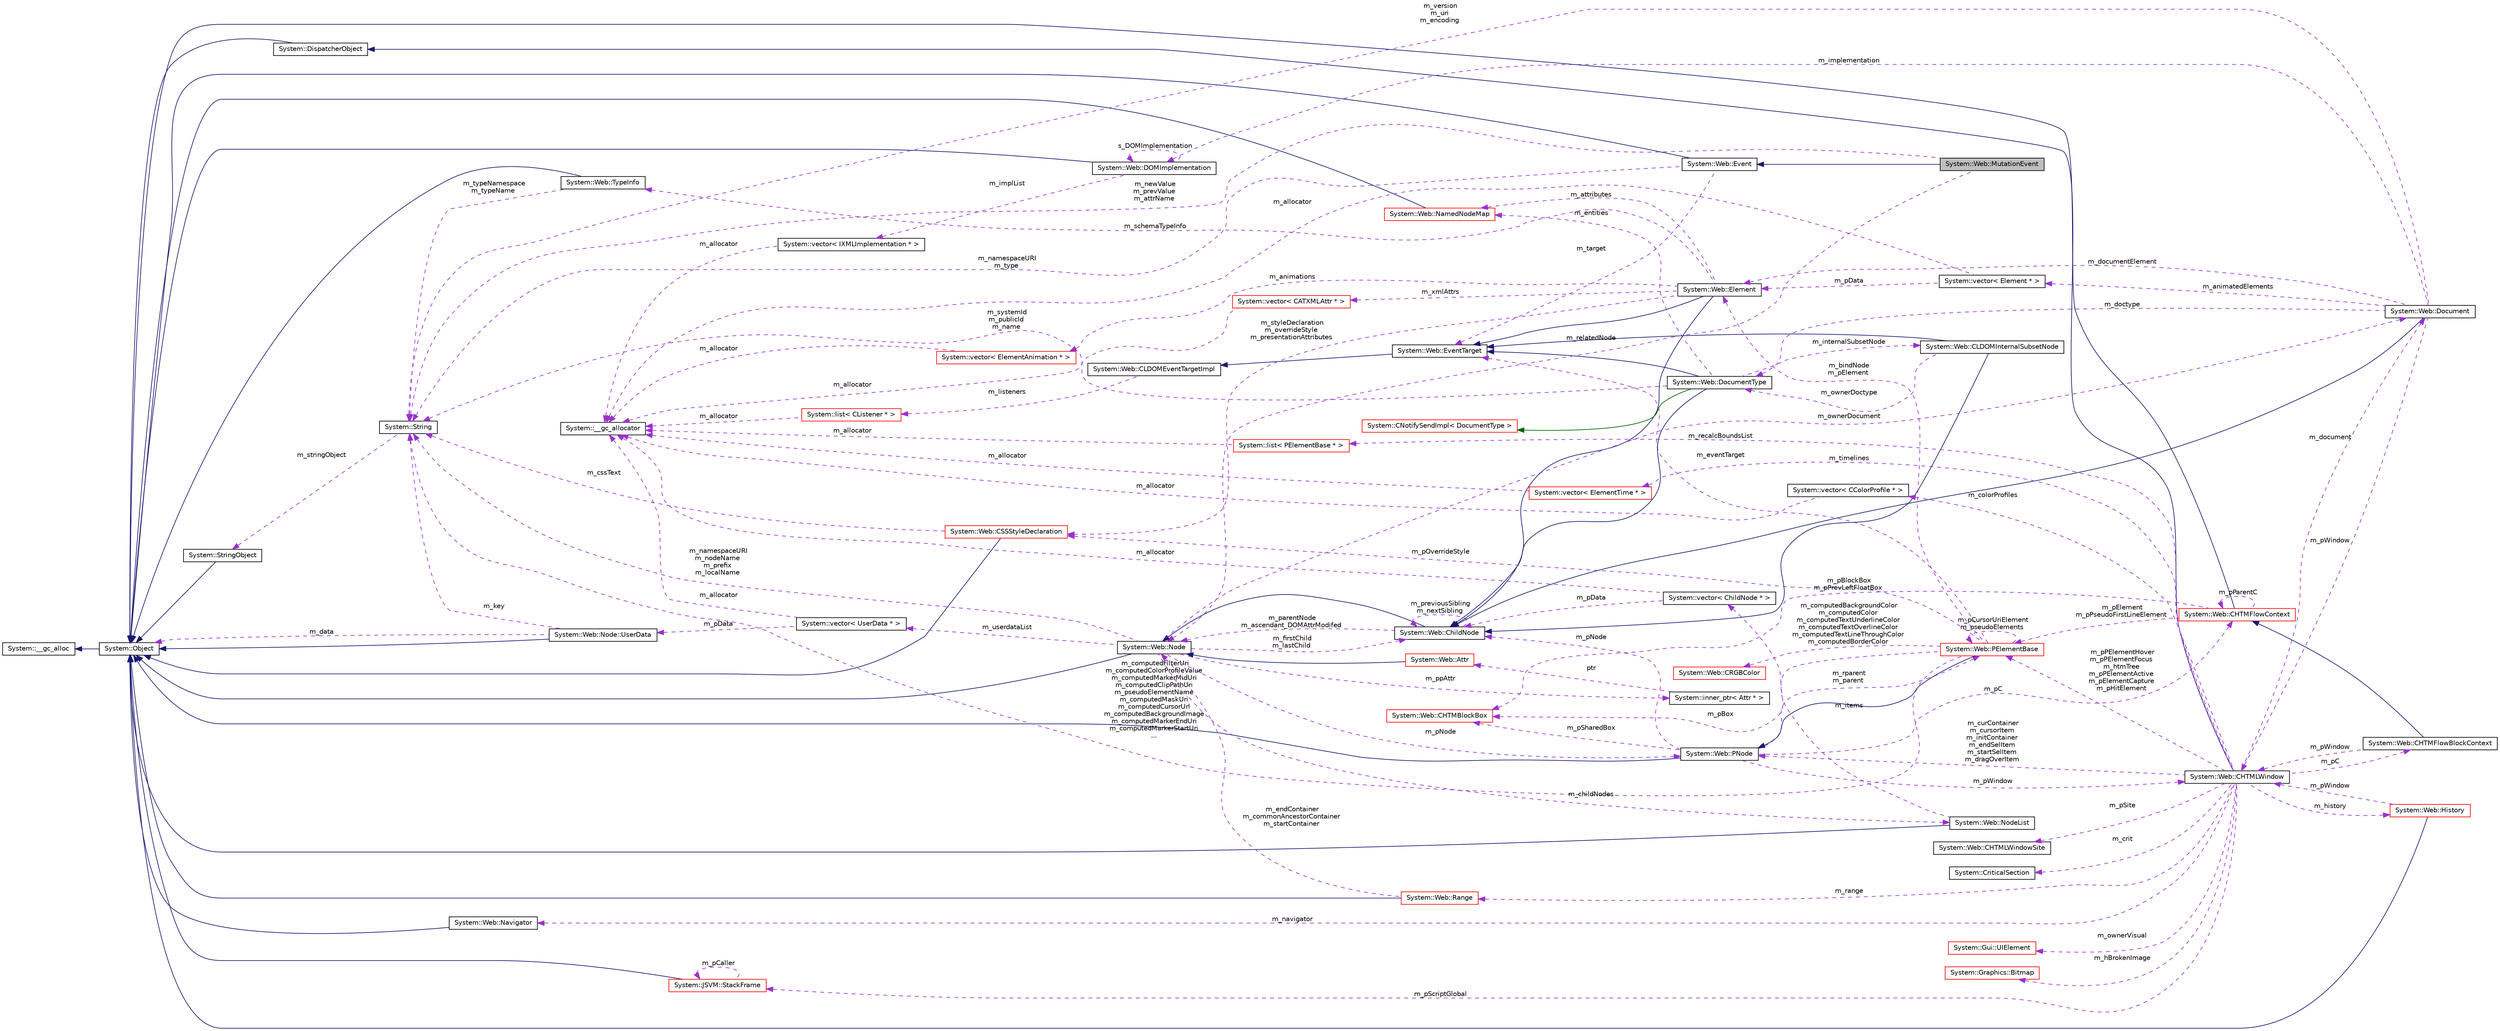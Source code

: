 digraph G
{
  edge [fontname="Helvetica",fontsize="10",labelfontname="Helvetica",labelfontsize="10"];
  node [fontname="Helvetica",fontsize="10",shape=record];
  rankdir="LR";
  Node1 [label="System::Web::MutationEvent",height=0.2,width=0.4,color="black", fillcolor="grey75", style="filled" fontcolor="black"];
  Node2 -> Node1 [dir="back",color="midnightblue",fontsize="10",style="solid",fontname="Helvetica"];
  Node2 [label="System::Web::Event",height=0.2,width=0.4,color="black", fillcolor="white", style="filled",URL="$class_system_1_1_web_1_1_event.html"];
  Node3 -> Node2 [dir="back",color="midnightblue",fontsize="10",style="solid",fontname="Helvetica"];
  Node3 [label="System::Object",height=0.2,width=0.4,color="black", fillcolor="white", style="filled",URL="$class_system_1_1_object.html"];
  Node4 -> Node3 [dir="back",color="midnightblue",fontsize="10",style="solid",fontname="Helvetica"];
  Node4 [label="System::__gc_alloc",height=0.2,width=0.4,color="black", fillcolor="white", style="filled",URL="$class_system_1_1____gc__alloc.html"];
  Node5 -> Node2 [dir="back",color="darkorchid3",fontsize="10",style="dashed",label=" m_target" ,fontname="Helvetica"];
  Node5 [label="System::Web::EventTarget",height=0.2,width=0.4,color="black", fillcolor="white", style="filled",URL="$class_system_1_1_web_1_1_event_target.html"];
  Node6 -> Node5 [dir="back",color="midnightblue",fontsize="10",style="solid",fontname="Helvetica"];
  Node6 [label="System::Web::CLDOMEventTargetImpl",height=0.2,width=0.4,color="black", fillcolor="white", style="filled",URL="$class_system_1_1_web_1_1_c_l_d_o_m_event_target_impl.html"];
  Node7 -> Node6 [dir="back",color="darkorchid3",fontsize="10",style="dashed",label=" m_listeners" ,fontname="Helvetica"];
  Node7 [label="System::list\< CListener * \>",height=0.2,width=0.4,color="red", fillcolor="white", style="filled",URL="$class_system_1_1list.html"];
  Node8 -> Node7 [dir="back",color="darkorchid3",fontsize="10",style="dashed",label=" m_allocator" ,fontname="Helvetica"];
  Node8 [label="System::__gc_allocator",height=0.2,width=0.4,color="black", fillcolor="white", style="filled",URL="$class_system_1_1____gc__allocator.html"];
  Node9 -> Node2 [dir="back",color="darkorchid3",fontsize="10",style="dashed",label=" m_namespaceURI\nm_type" ,fontname="Helvetica"];
  Node9 [label="System::String",height=0.2,width=0.4,color="black", fillcolor="white", style="filled",URL="$class_system_1_1_string.html"];
  Node10 -> Node9 [dir="back",color="darkorchid3",fontsize="10",style="dashed",label=" m_stringObject" ,fontname="Helvetica"];
  Node10 [label="System::StringObject",height=0.2,width=0.4,color="black", fillcolor="white", style="filled",URL="$class_system_1_1_string_object.html"];
  Node3 -> Node10 [dir="back",color="midnightblue",fontsize="10",style="solid",fontname="Helvetica"];
  Node11 -> Node1 [dir="back",color="darkorchid3",fontsize="10",style="dashed",label=" m_relatedNode" ,fontname="Helvetica"];
  Node11 [label="System::Web::Node",height=0.2,width=0.4,color="black", fillcolor="white", style="filled",URL="$class_system_1_1_web_1_1_node.html"];
  Node3 -> Node11 [dir="back",color="midnightblue",fontsize="10",style="solid",fontname="Helvetica"];
  Node12 -> Node11 [dir="back",color="darkorchid3",fontsize="10",style="dashed",label=" m_childNodes" ,fontname="Helvetica"];
  Node12 [label="System::Web::NodeList",height=0.2,width=0.4,color="black", fillcolor="white", style="filled",URL="$class_system_1_1_web_1_1_node_list.html"];
  Node3 -> Node12 [dir="back",color="midnightblue",fontsize="10",style="solid",fontname="Helvetica"];
  Node13 -> Node12 [dir="back",color="darkorchid3",fontsize="10",style="dashed",label=" m_items" ,fontname="Helvetica"];
  Node13 [label="System::vector\< ChildNode * \>",height=0.2,width=0.4,color="black", fillcolor="white", style="filled",URL="$class_system_1_1vector.html"];
  Node8 -> Node13 [dir="back",color="darkorchid3",fontsize="10",style="dashed",label=" m_allocator" ,fontname="Helvetica"];
  Node14 -> Node13 [dir="back",color="darkorchid3",fontsize="10",style="dashed",label=" m_pData" ,fontname="Helvetica"];
  Node14 [label="System::Web::ChildNode",height=0.2,width=0.4,color="black", fillcolor="white", style="filled",URL="$class_system_1_1_web_1_1_child_node.html"];
  Node11 -> Node14 [dir="back",color="midnightblue",fontsize="10",style="solid",fontname="Helvetica"];
  Node11 -> Node14 [dir="back",color="darkorchid3",fontsize="10",style="dashed",label=" m_parentNode\nm_ascendant_DOMAttrModifed" ,fontname="Helvetica"];
  Node14 -> Node14 [dir="back",color="darkorchid3",fontsize="10",style="dashed",label=" m_previousSibling\nm_nextSibling" ,fontname="Helvetica"];
  Node15 -> Node11 [dir="back",color="darkorchid3",fontsize="10",style="dashed",label=" m_ownerDocument" ,fontname="Helvetica"];
  Node15 [label="System::Web::Document",height=0.2,width=0.4,color="black", fillcolor="white", style="filled",URL="$class_system_1_1_web_1_1_document.html"];
  Node14 -> Node15 [dir="back",color="midnightblue",fontsize="10",style="solid",fontname="Helvetica"];
  Node16 -> Node15 [dir="back",color="darkorchid3",fontsize="10",style="dashed",label=" m_implementation" ,fontname="Helvetica"];
  Node16 [label="System::Web::DOMImplementation",height=0.2,width=0.4,color="black", fillcolor="white", style="filled",URL="$class_system_1_1_web_1_1_d_o_m_implementation.html"];
  Node3 -> Node16 [dir="back",color="midnightblue",fontsize="10",style="solid",fontname="Helvetica"];
  Node16 -> Node16 [dir="back",color="darkorchid3",fontsize="10",style="dashed",label=" s_DOMImplementation" ,fontname="Helvetica"];
  Node17 -> Node16 [dir="back",color="darkorchid3",fontsize="10",style="dashed",label=" m_implList" ,fontname="Helvetica"];
  Node17 [label="System::vector\< IXMLImplementation * \>",height=0.2,width=0.4,color="black", fillcolor="white", style="filled",URL="$class_system_1_1vector.html"];
  Node8 -> Node17 [dir="back",color="darkorchid3",fontsize="10",style="dashed",label=" m_allocator" ,fontname="Helvetica"];
  Node18 -> Node15 [dir="back",color="darkorchid3",fontsize="10",style="dashed",label=" m_doctype" ,fontname="Helvetica"];
  Node18 [label="System::Web::DocumentType",height=0.2,width=0.4,color="black", fillcolor="white", style="filled",URL="$class_system_1_1_web_1_1_document_type.html"];
  Node14 -> Node18 [dir="back",color="midnightblue",fontsize="10",style="solid",fontname="Helvetica"];
  Node5 -> Node18 [dir="back",color="midnightblue",fontsize="10",style="solid",fontname="Helvetica"];
  Node19 -> Node18 [dir="back",color="darkgreen",fontsize="10",style="solid",fontname="Helvetica"];
  Node19 [label="System::CNotifySendImpl\< DocumentType \>",height=0.2,width=0.4,color="red", fillcolor="white", style="filled",URL="$class_system_1_1_c_notify_send_impl.html"];
  Node20 -> Node18 [dir="back",color="darkorchid3",fontsize="10",style="dashed",label=" m_internalSubsetNode" ,fontname="Helvetica"];
  Node20 [label="System::Web::CLDOMInternalSubsetNode",height=0.2,width=0.4,color="black", fillcolor="white", style="filled",URL="$class_system_1_1_web_1_1_c_l_d_o_m_internal_subset_node.html"];
  Node14 -> Node20 [dir="back",color="midnightblue",fontsize="10",style="solid",fontname="Helvetica"];
  Node5 -> Node20 [dir="back",color="midnightblue",fontsize="10",style="solid",fontname="Helvetica"];
  Node18 -> Node20 [dir="back",color="darkorchid3",fontsize="10",style="dashed",label=" m_ownerDoctype" ,fontname="Helvetica"];
  Node21 -> Node18 [dir="back",color="darkorchid3",fontsize="10",style="dashed",label=" m_entities" ,fontname="Helvetica"];
  Node21 [label="System::Web::NamedNodeMap",height=0.2,width=0.4,color="red", fillcolor="white", style="filled",URL="$class_system_1_1_web_1_1_named_node_map.html"];
  Node3 -> Node21 [dir="back",color="midnightblue",fontsize="10",style="solid",fontname="Helvetica"];
  Node9 -> Node18 [dir="back",color="darkorchid3",fontsize="10",style="dashed",label=" m_systemId\nm_publicId\nm_name" ,fontname="Helvetica"];
  Node22 -> Node15 [dir="back",color="darkorchid3",fontsize="10",style="dashed",label=" m_animatedElements" ,fontname="Helvetica"];
  Node22 [label="System::vector\< Element * \>",height=0.2,width=0.4,color="black", fillcolor="white", style="filled",URL="$class_system_1_1vector.html"];
  Node8 -> Node22 [dir="back",color="darkorchid3",fontsize="10",style="dashed",label=" m_allocator" ,fontname="Helvetica"];
  Node23 -> Node22 [dir="back",color="darkorchid3",fontsize="10",style="dashed",label=" m_pData" ,fontname="Helvetica"];
  Node23 [label="System::Web::Element",height=0.2,width=0.4,color="black", fillcolor="white", style="filled",URL="$class_system_1_1_web_1_1_element.html"];
  Node14 -> Node23 [dir="back",color="midnightblue",fontsize="10",style="solid",fontname="Helvetica"];
  Node5 -> Node23 [dir="back",color="midnightblue",fontsize="10",style="solid",fontname="Helvetica"];
  Node24 -> Node23 [dir="back",color="darkorchid3",fontsize="10",style="dashed",label=" m_xmlAttrs" ,fontname="Helvetica"];
  Node24 [label="System::vector\< CATXMLAttr * \>",height=0.2,width=0.4,color="red", fillcolor="white", style="filled",URL="$class_system_1_1vector.html"];
  Node8 -> Node24 [dir="back",color="darkorchid3",fontsize="10",style="dashed",label=" m_allocator" ,fontname="Helvetica"];
  Node21 -> Node23 [dir="back",color="darkorchid3",fontsize="10",style="dashed",label=" m_attributes" ,fontname="Helvetica"];
  Node25 -> Node23 [dir="back",color="darkorchid3",fontsize="10",style="dashed",label=" m_schemaTypeInfo" ,fontname="Helvetica"];
  Node25 [label="System::Web::TypeInfo",height=0.2,width=0.4,color="black", fillcolor="white", style="filled",URL="$class_system_1_1_web_1_1_type_info.html"];
  Node3 -> Node25 [dir="back",color="midnightblue",fontsize="10",style="solid",fontname="Helvetica"];
  Node9 -> Node25 [dir="back",color="darkorchid3",fontsize="10",style="dashed",label=" m_typeNamespace\nm_typeName" ,fontname="Helvetica"];
  Node26 -> Node23 [dir="back",color="darkorchid3",fontsize="10",style="dashed",label=" m_styleDeclaration\nm_overrideStyle\nm_presentationAttributes" ,fontname="Helvetica"];
  Node26 [label="System::Web::CSSStyleDeclaration",height=0.2,width=0.4,color="red", fillcolor="white", style="filled",URL="$class_system_1_1_web_1_1_c_s_s_style_declaration.html"];
  Node3 -> Node26 [dir="back",color="midnightblue",fontsize="10",style="solid",fontname="Helvetica"];
  Node9 -> Node26 [dir="back",color="darkorchid3",fontsize="10",style="dashed",label=" m_cssText" ,fontname="Helvetica"];
  Node27 -> Node23 [dir="back",color="darkorchid3",fontsize="10",style="dashed",label=" m_animations" ,fontname="Helvetica"];
  Node27 [label="System::vector\< ElementAnimation * \>",height=0.2,width=0.4,color="red", fillcolor="white", style="filled",URL="$class_system_1_1vector.html"];
  Node8 -> Node27 [dir="back",color="darkorchid3",fontsize="10",style="dashed",label=" m_allocator" ,fontname="Helvetica"];
  Node28 -> Node15 [dir="back",color="darkorchid3",fontsize="10",style="dashed",label=" m_pWindow" ,fontname="Helvetica"];
  Node28 [label="System::Web::CHTMLWindow",height=0.2,width=0.4,color="black", fillcolor="white", style="filled",URL="$class_system_1_1_web_1_1_c_h_t_m_l_window.html"];
  Node29 -> Node28 [dir="back",color="midnightblue",fontsize="10",style="solid",fontname="Helvetica"];
  Node29 [label="System::DispatcherObject",height=0.2,width=0.4,color="black", fillcolor="white", style="filled",URL="$class_system_1_1_dispatcher_object.html"];
  Node3 -> Node29 [dir="back",color="midnightblue",fontsize="10",style="solid",fontname="Helvetica"];
  Node30 -> Node28 [dir="back",color="darkorchid3",fontsize="10",style="dashed",label=" m_pSite" ,fontname="Helvetica"];
  Node30 [label="System::Web::CHTMLWindowSite",height=0.2,width=0.4,color="black", fillcolor="white", style="filled",URL="$class_system_1_1_web_1_1_c_h_t_m_l_window_site.html"];
  Node15 -> Node28 [dir="back",color="darkorchid3",fontsize="10",style="dashed",label=" m_document" ,fontname="Helvetica"];
  Node31 -> Node28 [dir="back",color="darkorchid3",fontsize="10",style="dashed",label=" m_crit" ,fontname="Helvetica"];
  Node31 [label="System::CriticalSection",height=0.2,width=0.4,color="black", fillcolor="white", style="filled",URL="$class_system_1_1_critical_section.html"];
  Node32 -> Node28 [dir="back",color="darkorchid3",fontsize="10",style="dashed",label=" m_navigator" ,fontname="Helvetica"];
  Node32 [label="System::Web::Navigator",height=0.2,width=0.4,color="black", fillcolor="white", style="filled",URL="$class_system_1_1_web_1_1_navigator.html"];
  Node3 -> Node32 [dir="back",color="midnightblue",fontsize="10",style="solid",fontname="Helvetica"];
  Node33 -> Node28 [dir="back",color="darkorchid3",fontsize="10",style="dashed",label=" m_history" ,fontname="Helvetica"];
  Node33 [label="System::Web::History",height=0.2,width=0.4,color="red", fillcolor="white", style="filled",URL="$class_system_1_1_web_1_1_history.html"];
  Node3 -> Node33 [dir="back",color="midnightblue",fontsize="10",style="solid",fontname="Helvetica"];
  Node28 -> Node33 [dir="back",color="darkorchid3",fontsize="10",style="dashed",label=" m_pWindow" ,fontname="Helvetica"];
  Node34 -> Node28 [dir="back",color="darkorchid3",fontsize="10",style="dashed",label=" m_ownerVisual" ,fontname="Helvetica"];
  Node34 [label="System::Gui::UIElement",height=0.2,width=0.4,color="red", fillcolor="white", style="filled",URL="$class_system_1_1_gui_1_1_u_i_element.html"];
  Node35 -> Node28 [dir="back",color="darkorchid3",fontsize="10",style="dashed",label=" m_timelines" ,fontname="Helvetica"];
  Node35 [label="System::vector\< ElementTime * \>",height=0.2,width=0.4,color="red", fillcolor="white", style="filled",URL="$class_system_1_1vector.html"];
  Node8 -> Node35 [dir="back",color="darkorchid3",fontsize="10",style="dashed",label=" m_allocator" ,fontname="Helvetica"];
  Node36 -> Node28 [dir="back",color="darkorchid3",fontsize="10",style="dashed",label=" m_pC" ,fontname="Helvetica"];
  Node36 [label="System::Web::CHTMFlowBlockContext",height=0.2,width=0.4,color="black", fillcolor="white", style="filled",URL="$class_system_1_1_web_1_1_c_h_t_m_flow_block_context.html"];
  Node37 -> Node36 [dir="back",color="midnightblue",fontsize="10",style="solid",fontname="Helvetica"];
  Node37 [label="System::Web::CHTMFlowContext",height=0.2,width=0.4,color="red", fillcolor="white", style="filled",URL="$class_system_1_1_web_1_1_c_h_t_m_flow_context.html"];
  Node3 -> Node37 [dir="back",color="midnightblue",fontsize="10",style="solid",fontname="Helvetica"];
  Node38 -> Node37 [dir="back",color="darkorchid3",fontsize="10",style="dashed",label=" m_pElement\nm_pPseudoFirstLineElement" ,fontname="Helvetica"];
  Node38 [label="System::Web::PElementBase",height=0.2,width=0.4,color="red", fillcolor="white", style="filled",URL="$class_system_1_1_web_1_1_p_element_base.html"];
  Node39 -> Node38 [dir="back",color="midnightblue",fontsize="10",style="solid",fontname="Helvetica"];
  Node39 [label="System::Web::PNode",height=0.2,width=0.4,color="black", fillcolor="white", style="filled",URL="$class_system_1_1_web_1_1_p_node.html"];
  Node3 -> Node39 [dir="back",color="midnightblue",fontsize="10",style="solid",fontname="Helvetica"];
  Node28 -> Node39 [dir="back",color="darkorchid3",fontsize="10",style="dashed",label=" m_pWindow" ,fontname="Helvetica"];
  Node38 -> Node39 [dir="back",color="darkorchid3",fontsize="10",style="dashed",label=" m_rparent\nm_parent" ,fontname="Helvetica"];
  Node14 -> Node39 [dir="back",color="darkorchid3",fontsize="10",style="dashed",label=" m_pNode" ,fontname="Helvetica"];
  Node37 -> Node39 [dir="back",color="darkorchid3",fontsize="10",style="dashed",label=" m_pC" ,fontname="Helvetica"];
  Node40 -> Node39 [dir="back",color="darkorchid3",fontsize="10",style="dashed",label=" m_pSharedBox" ,fontname="Helvetica"];
  Node40 [label="System::Web::CHTMBlockBox",height=0.2,width=0.4,color="red", fillcolor="white", style="filled",URL="$class_system_1_1_web_1_1_c_h_t_m_block_box.html"];
  Node5 -> Node38 [dir="back",color="darkorchid3",fontsize="10",style="dashed",label=" m_eventTarget" ,fontname="Helvetica"];
  Node41 -> Node38 [dir="back",color="darkorchid3",fontsize="10",style="dashed",label=" m_computedBackgroundColor\nm_computedColor\nm_computedTextUnderlineColor\nm_computedTextOverlineColor\nm_computedTextLineThroughColor\nm_computedBorderColor" ,fontname="Helvetica"];
  Node41 [label="System::Web::CRGBColor",height=0.2,width=0.4,color="red", fillcolor="white", style="filled",URL="$class_system_1_1_web_1_1_c_r_g_b_color.html"];
  Node9 -> Node38 [dir="back",color="darkorchid3",fontsize="10",style="dashed",label=" m_computedFilterUri\nm_computedColorProfileValue\nm_computedMarkerMidUri\nm_computedClipPathUri\nm_pseudoElementName\nm_computedMaskUri\nm_computedCursorUrl\nm_computedBackgroundImage\nm_computedMarkerEndUri\nm_computedMarkerStartUri\n..." ,fontname="Helvetica"];
  Node26 -> Node38 [dir="back",color="darkorchid3",fontsize="10",style="dashed",label=" m_pOverrideStyle" ,fontname="Helvetica"];
  Node23 -> Node38 [dir="back",color="darkorchid3",fontsize="10",style="dashed",label=" m_bindNode\nm_pElement" ,fontname="Helvetica"];
  Node38 -> Node38 [dir="back",color="darkorchid3",fontsize="10",style="dashed",label=" m_pCursorUriElement\nm_pseudoElements" ,fontname="Helvetica"];
  Node40 -> Node38 [dir="back",color="darkorchid3",fontsize="10",style="dashed",label=" m_pBox" ,fontname="Helvetica"];
  Node37 -> Node37 [dir="back",color="darkorchid3",fontsize="10",style="dashed",label=" m_pParentC" ,fontname="Helvetica"];
  Node40 -> Node37 [dir="back",color="darkorchid3",fontsize="10",style="dashed",label=" m_pBlockBox\nm_pPrevLeftFloatBox" ,fontname="Helvetica"];
  Node28 -> Node36 [dir="back",color="darkorchid3",fontsize="10",style="dashed",label=" m_pWindow" ,fontname="Helvetica"];
  Node42 -> Node28 [dir="back",color="darkorchid3",fontsize="10",style="dashed",label=" m_range" ,fontname="Helvetica"];
  Node42 [label="System::Web::Range",height=0.2,width=0.4,color="red", fillcolor="white", style="filled",URL="$class_system_1_1_web_1_1_range.html"];
  Node3 -> Node42 [dir="back",color="midnightblue",fontsize="10",style="solid",fontname="Helvetica"];
  Node11 -> Node42 [dir="back",color="darkorchid3",fontsize="10",style="dashed",label=" m_endContainer\nm_commonAncestorContainer\nm_startContainer" ,fontname="Helvetica"];
  Node39 -> Node28 [dir="back",color="darkorchid3",fontsize="10",style="dashed",label=" m_curContainer\nm_cursorItem\nm_initContainer\nm_endSelItem\nm_startSelItem\nm_dragOverItem" ,fontname="Helvetica"];
  Node43 -> Node28 [dir="back",color="darkorchid3",fontsize="10",style="dashed",label=" m_hBrokenImage" ,fontname="Helvetica"];
  Node43 [label="System::Graphics::Bitmap",height=0.2,width=0.4,color="red", fillcolor="white", style="filled",URL="$class_system_1_1_graphics_1_1_bitmap.html"];
  Node44 -> Node28 [dir="back",color="darkorchid3",fontsize="10",style="dashed",label=" m_colorProfiles" ,fontname="Helvetica"];
  Node44 [label="System::vector\< CColorProfile * \>",height=0.2,width=0.4,color="black", fillcolor="white", style="filled",URL="$class_system_1_1vector.html"];
  Node8 -> Node44 [dir="back",color="darkorchid3",fontsize="10",style="dashed",label=" m_allocator" ,fontname="Helvetica"];
  Node38 -> Node28 [dir="back",color="darkorchid3",fontsize="10",style="dashed",label=" m_pPElementHover\nm_pPElementFocus\nm_htmTree\nm_pPElementActive\nm_pElementCapture\nm_pHitElement" ,fontname="Helvetica"];
  Node45 -> Node28 [dir="back",color="darkorchid3",fontsize="10",style="dashed",label=" m_pScriptGlobal" ,fontname="Helvetica"];
  Node45 [label="System::JSVM::StackFrame",height=0.2,width=0.4,color="red", fillcolor="white", style="filled",URL="$class_system_1_1_j_s_v_m_1_1_stack_frame.html"];
  Node3 -> Node45 [dir="back",color="midnightblue",fontsize="10",style="solid",fontname="Helvetica"];
  Node45 -> Node45 [dir="back",color="darkorchid3",fontsize="10",style="dashed",label=" m_pCaller" ,fontname="Helvetica"];
  Node46 -> Node28 [dir="back",color="darkorchid3",fontsize="10",style="dashed",label=" m_recalcBoundsList" ,fontname="Helvetica"];
  Node46 [label="System::list\< PElementBase * \>",height=0.2,width=0.4,color="red", fillcolor="white", style="filled",URL="$class_system_1_1list.html"];
  Node8 -> Node46 [dir="back",color="darkorchid3",fontsize="10",style="dashed",label=" m_allocator" ,fontname="Helvetica"];
  Node9 -> Node15 [dir="back",color="darkorchid3",fontsize="10",style="dashed",label=" m_version\nm_uri\nm_encoding" ,fontname="Helvetica"];
  Node23 -> Node15 [dir="back",color="darkorchid3",fontsize="10",style="dashed",label=" m_documentElement" ,fontname="Helvetica"];
  Node9 -> Node11 [dir="back",color="darkorchid3",fontsize="10",style="dashed",label=" m_namespaceURI\nm_nodeName\nm_prefix\nm_localName" ,fontname="Helvetica"];
  Node39 -> Node11 [dir="back",color="darkorchid3",fontsize="10",style="dashed",label=" m_pNode" ,fontname="Helvetica"];
  Node14 -> Node11 [dir="back",color="darkorchid3",fontsize="10",style="dashed",label=" m_firstChild\nm_lastChild" ,fontname="Helvetica"];
  Node47 -> Node11 [dir="back",color="darkorchid3",fontsize="10",style="dashed",label=" m_userdataList" ,fontname="Helvetica"];
  Node47 [label="System::vector\< UserData * \>",height=0.2,width=0.4,color="black", fillcolor="white", style="filled",URL="$class_system_1_1vector.html"];
  Node48 -> Node47 [dir="back",color="darkorchid3",fontsize="10",style="dashed",label=" m_pData" ,fontname="Helvetica"];
  Node48 [label="System::Web::Node::UserData",height=0.2,width=0.4,color="black", fillcolor="white", style="filled",URL="$class_system_1_1_web_1_1_node_1_1_user_data.html"];
  Node3 -> Node48 [dir="back",color="midnightblue",fontsize="10",style="solid",fontname="Helvetica"];
  Node9 -> Node48 [dir="back",color="darkorchid3",fontsize="10",style="dashed",label=" m_key" ,fontname="Helvetica"];
  Node3 -> Node48 [dir="back",color="darkorchid3",fontsize="10",style="dashed",label=" m_data" ,fontname="Helvetica"];
  Node8 -> Node47 [dir="back",color="darkorchid3",fontsize="10",style="dashed",label=" m_allocator" ,fontname="Helvetica"];
  Node49 -> Node11 [dir="back",color="darkorchid3",fontsize="10",style="dashed",label=" m_ppAttr" ,fontname="Helvetica"];
  Node49 [label="System::inner_ptr\< Attr * \>",height=0.2,width=0.4,color="black", fillcolor="white", style="filled",URL="$class_system_1_1inner__ptr.html"];
  Node50 -> Node49 [dir="back",color="darkorchid3",fontsize="10",style="dashed",label=" ptr" ,fontname="Helvetica"];
  Node50 [label="System::Web::Attr",height=0.2,width=0.4,color="red", fillcolor="white", style="filled",URL="$class_system_1_1_web_1_1_attr.html"];
  Node11 -> Node50 [dir="back",color="midnightblue",fontsize="10",style="solid",fontname="Helvetica"];
  Node9 -> Node1 [dir="back",color="darkorchid3",fontsize="10",style="dashed",label=" m_newValue\nm_prevValue\nm_attrName" ,fontname="Helvetica"];
}
